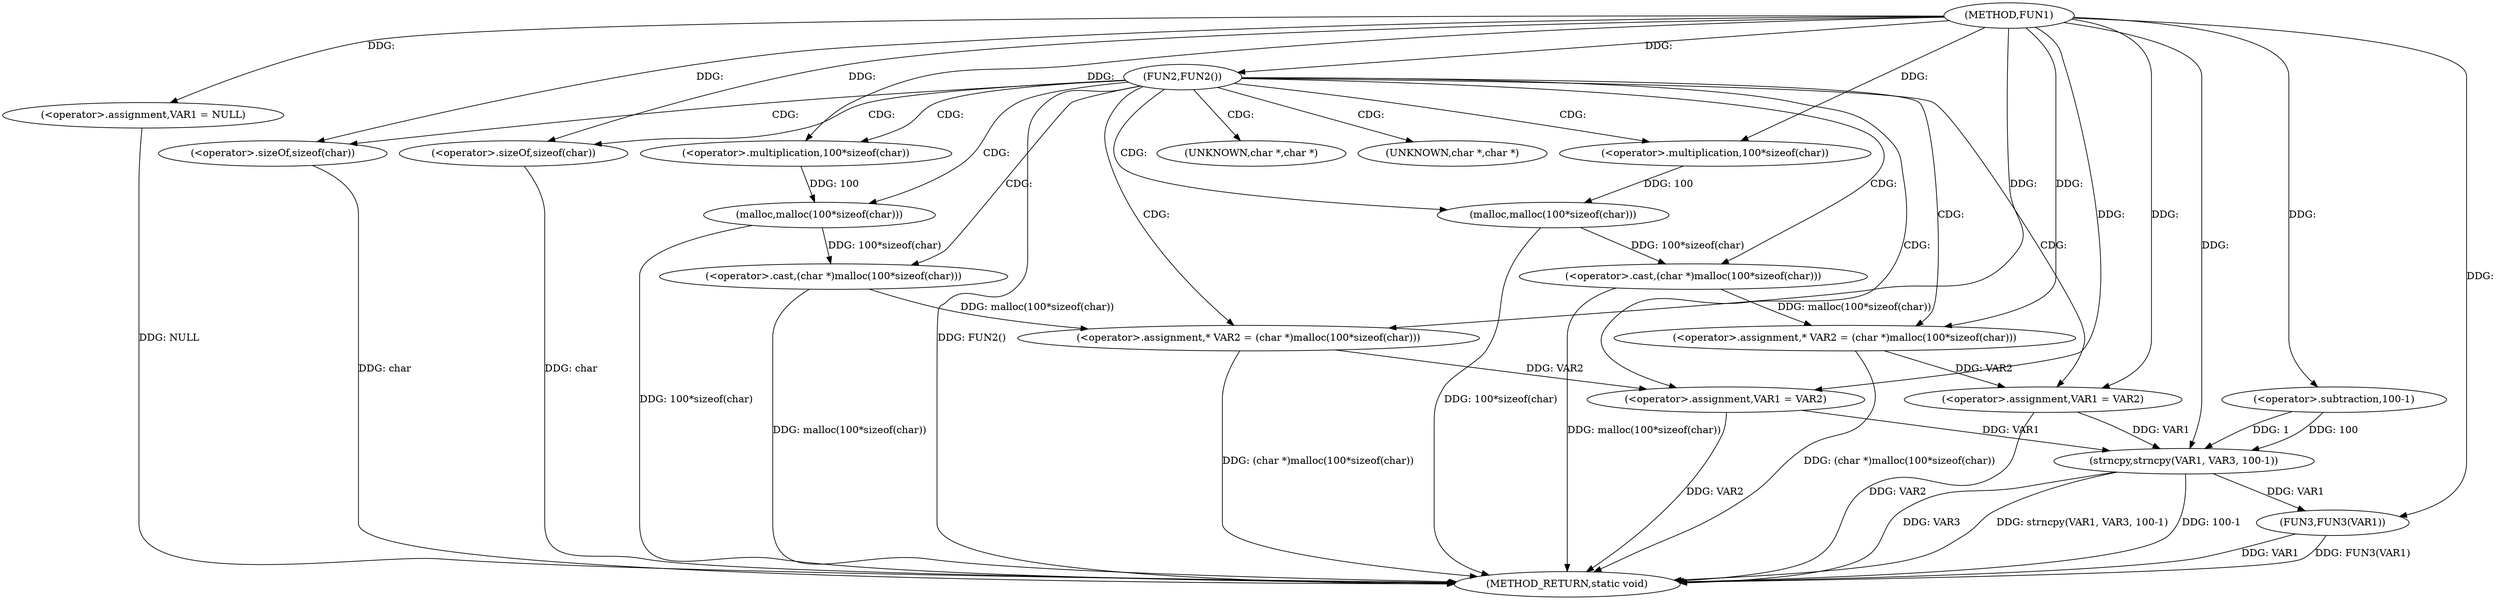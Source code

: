 digraph FUN1 {  
"1000100" [label = "(METHOD,FUN1)" ]
"1000149" [label = "(METHOD_RETURN,static void)" ]
"1000103" [label = "(<operator>.assignment,VAR1 = NULL)" ]
"1000107" [label = "(FUN2,FUN2())" ]
"1000111" [label = "(<operator>.assignment,* VAR2 = (char *)malloc(100*sizeof(char)))" ]
"1000113" [label = "(<operator>.cast,(char *)malloc(100*sizeof(char)))" ]
"1000115" [label = "(malloc,malloc(100*sizeof(char)))" ]
"1000116" [label = "(<operator>.multiplication,100*sizeof(char))" ]
"1000118" [label = "(<operator>.sizeOf,sizeof(char))" ]
"1000120" [label = "(<operator>.assignment,VAR1 = VAR2)" ]
"1000127" [label = "(<operator>.assignment,* VAR2 = (char *)malloc(100*sizeof(char)))" ]
"1000129" [label = "(<operator>.cast,(char *)malloc(100*sizeof(char)))" ]
"1000131" [label = "(malloc,malloc(100*sizeof(char)))" ]
"1000132" [label = "(<operator>.multiplication,100*sizeof(char))" ]
"1000134" [label = "(<operator>.sizeOf,sizeof(char))" ]
"1000136" [label = "(<operator>.assignment,VAR1 = VAR2)" ]
"1000141" [label = "(strncpy,strncpy(VAR1, VAR3, 100-1))" ]
"1000144" [label = "(<operator>.subtraction,100-1)" ]
"1000147" [label = "(FUN3,FUN3(VAR1))" ]
"1000114" [label = "(UNKNOWN,char *,char *)" ]
"1000130" [label = "(UNKNOWN,char *,char *)" ]
  "1000107" -> "1000149"  [ label = "DDG: FUN2()"] 
  "1000103" -> "1000149"  [ label = "DDG: NULL"] 
  "1000113" -> "1000149"  [ label = "DDG: malloc(100*sizeof(char))"] 
  "1000147" -> "1000149"  [ label = "DDG: VAR1"] 
  "1000136" -> "1000149"  [ label = "DDG: VAR2"] 
  "1000118" -> "1000149"  [ label = "DDG: char"] 
  "1000129" -> "1000149"  [ label = "DDG: malloc(100*sizeof(char))"] 
  "1000131" -> "1000149"  [ label = "DDG: 100*sizeof(char)"] 
  "1000141" -> "1000149"  [ label = "DDG: strncpy(VAR1, VAR3, 100-1)"] 
  "1000127" -> "1000149"  [ label = "DDG: (char *)malloc(100*sizeof(char))"] 
  "1000141" -> "1000149"  [ label = "DDG: 100-1"] 
  "1000134" -> "1000149"  [ label = "DDG: char"] 
  "1000111" -> "1000149"  [ label = "DDG: (char *)malloc(100*sizeof(char))"] 
  "1000141" -> "1000149"  [ label = "DDG: VAR3"] 
  "1000120" -> "1000149"  [ label = "DDG: VAR2"] 
  "1000147" -> "1000149"  [ label = "DDG: FUN3(VAR1)"] 
  "1000115" -> "1000149"  [ label = "DDG: 100*sizeof(char)"] 
  "1000100" -> "1000103"  [ label = "DDG: "] 
  "1000100" -> "1000107"  [ label = "DDG: "] 
  "1000113" -> "1000111"  [ label = "DDG: malloc(100*sizeof(char))"] 
  "1000100" -> "1000111"  [ label = "DDG: "] 
  "1000115" -> "1000113"  [ label = "DDG: 100*sizeof(char)"] 
  "1000116" -> "1000115"  [ label = "DDG: 100"] 
  "1000100" -> "1000116"  [ label = "DDG: "] 
  "1000100" -> "1000118"  [ label = "DDG: "] 
  "1000111" -> "1000120"  [ label = "DDG: VAR2"] 
  "1000100" -> "1000120"  [ label = "DDG: "] 
  "1000129" -> "1000127"  [ label = "DDG: malloc(100*sizeof(char))"] 
  "1000100" -> "1000127"  [ label = "DDG: "] 
  "1000131" -> "1000129"  [ label = "DDG: 100*sizeof(char)"] 
  "1000132" -> "1000131"  [ label = "DDG: 100"] 
  "1000100" -> "1000132"  [ label = "DDG: "] 
  "1000100" -> "1000134"  [ label = "DDG: "] 
  "1000127" -> "1000136"  [ label = "DDG: VAR2"] 
  "1000100" -> "1000136"  [ label = "DDG: "] 
  "1000120" -> "1000141"  [ label = "DDG: VAR1"] 
  "1000136" -> "1000141"  [ label = "DDG: VAR1"] 
  "1000100" -> "1000141"  [ label = "DDG: "] 
  "1000144" -> "1000141"  [ label = "DDG: 100"] 
  "1000144" -> "1000141"  [ label = "DDG: 1"] 
  "1000100" -> "1000144"  [ label = "DDG: "] 
  "1000141" -> "1000147"  [ label = "DDG: VAR1"] 
  "1000100" -> "1000147"  [ label = "DDG: "] 
  "1000107" -> "1000116"  [ label = "CDG: "] 
  "1000107" -> "1000131"  [ label = "CDG: "] 
  "1000107" -> "1000120"  [ label = "CDG: "] 
  "1000107" -> "1000113"  [ label = "CDG: "] 
  "1000107" -> "1000127"  [ label = "CDG: "] 
  "1000107" -> "1000111"  [ label = "CDG: "] 
  "1000107" -> "1000132"  [ label = "CDG: "] 
  "1000107" -> "1000129"  [ label = "CDG: "] 
  "1000107" -> "1000130"  [ label = "CDG: "] 
  "1000107" -> "1000114"  [ label = "CDG: "] 
  "1000107" -> "1000115"  [ label = "CDG: "] 
  "1000107" -> "1000136"  [ label = "CDG: "] 
  "1000107" -> "1000118"  [ label = "CDG: "] 
  "1000107" -> "1000134"  [ label = "CDG: "] 
}
